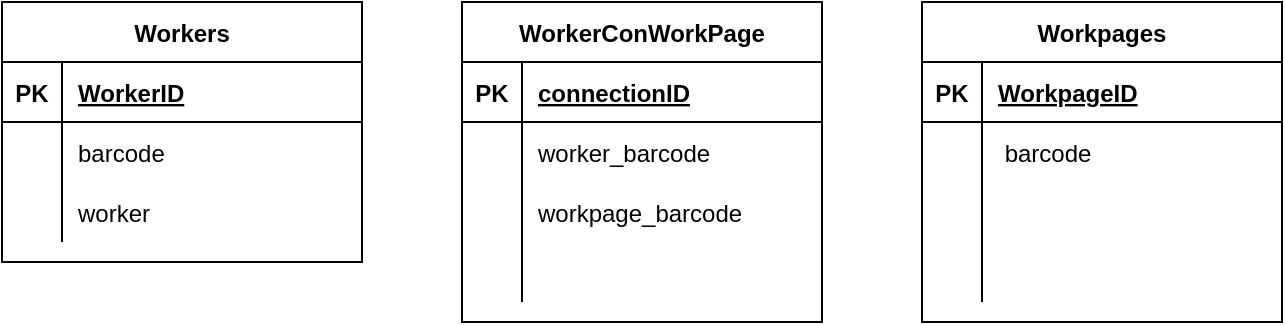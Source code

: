 <mxfile version="14.8.0" type="github">
  <diagram id="R2lEEEUBdFMjLlhIrx00" name="Page-1">
    <mxGraphModel dx="742" dy="555" grid="1" gridSize="10" guides="1" tooltips="1" connect="1" arrows="1" fold="1" page="1" pageScale="1" pageWidth="850" pageHeight="1100" math="0" shadow="0" extFonts="Permanent Marker^https://fonts.googleapis.com/css?family=Permanent+Marker">
      <root>
        <mxCell id="0" />
        <mxCell id="1" parent="0" />
        <mxCell id="8eJRQftMSm9HpoXStq76-1" value="Workers" style="shape=table;startSize=30;container=1;collapsible=1;childLayout=tableLayout;fixedRows=1;rowLines=0;fontStyle=1;align=center;resizeLast=1;" vertex="1" parent="1">
          <mxGeometry x="40" y="40" width="180" height="130" as="geometry" />
        </mxCell>
        <mxCell id="8eJRQftMSm9HpoXStq76-2" value="" style="shape=partialRectangle;collapsible=0;dropTarget=0;pointerEvents=0;fillColor=none;top=0;left=0;bottom=1;right=0;points=[[0,0.5],[1,0.5]];portConstraint=eastwest;" vertex="1" parent="8eJRQftMSm9HpoXStq76-1">
          <mxGeometry y="30" width="180" height="30" as="geometry" />
        </mxCell>
        <mxCell id="8eJRQftMSm9HpoXStq76-3" value="PK" style="shape=partialRectangle;connectable=0;fillColor=none;top=0;left=0;bottom=0;right=0;fontStyle=1;overflow=hidden;" vertex="1" parent="8eJRQftMSm9HpoXStq76-2">
          <mxGeometry width="30" height="30" as="geometry" />
        </mxCell>
        <mxCell id="8eJRQftMSm9HpoXStq76-4" value="WorkerID" style="shape=partialRectangle;connectable=0;fillColor=none;top=0;left=0;bottom=0;right=0;align=left;spacingLeft=6;fontStyle=5;overflow=hidden;" vertex="1" parent="8eJRQftMSm9HpoXStq76-2">
          <mxGeometry x="30" width="150" height="30" as="geometry" />
        </mxCell>
        <mxCell id="8eJRQftMSm9HpoXStq76-5" value="" style="shape=partialRectangle;collapsible=0;dropTarget=0;pointerEvents=0;fillColor=none;top=0;left=0;bottom=0;right=0;points=[[0,0.5],[1,0.5]];portConstraint=eastwest;" vertex="1" parent="8eJRQftMSm9HpoXStq76-1">
          <mxGeometry y="60" width="180" height="30" as="geometry" />
        </mxCell>
        <mxCell id="8eJRQftMSm9HpoXStq76-6" value="" style="shape=partialRectangle;connectable=0;fillColor=none;top=0;left=0;bottom=0;right=0;editable=1;overflow=hidden;" vertex="1" parent="8eJRQftMSm9HpoXStq76-5">
          <mxGeometry width="30" height="30" as="geometry" />
        </mxCell>
        <mxCell id="8eJRQftMSm9HpoXStq76-7" value="barcode" style="shape=partialRectangle;connectable=0;fillColor=none;top=0;left=0;bottom=0;right=0;align=left;spacingLeft=6;overflow=hidden;" vertex="1" parent="8eJRQftMSm9HpoXStq76-5">
          <mxGeometry x="30" width="150" height="30" as="geometry" />
        </mxCell>
        <mxCell id="8eJRQftMSm9HpoXStq76-8" value="" style="shape=partialRectangle;collapsible=0;dropTarget=0;pointerEvents=0;fillColor=none;top=0;left=0;bottom=0;right=0;points=[[0,0.5],[1,0.5]];portConstraint=eastwest;" vertex="1" parent="8eJRQftMSm9HpoXStq76-1">
          <mxGeometry y="90" width="180" height="30" as="geometry" />
        </mxCell>
        <mxCell id="8eJRQftMSm9HpoXStq76-9" value="" style="shape=partialRectangle;connectable=0;fillColor=none;top=0;left=0;bottom=0;right=0;editable=1;overflow=hidden;" vertex="1" parent="8eJRQftMSm9HpoXStq76-8">
          <mxGeometry width="30" height="30" as="geometry" />
        </mxCell>
        <mxCell id="8eJRQftMSm9HpoXStq76-10" value="worker" style="shape=partialRectangle;connectable=0;fillColor=none;top=0;left=0;bottom=0;right=0;align=left;spacingLeft=6;overflow=hidden;" vertex="1" parent="8eJRQftMSm9HpoXStq76-8">
          <mxGeometry x="30" width="150" height="30" as="geometry" />
        </mxCell>
        <mxCell id="8eJRQftMSm9HpoXStq76-14" value="Workpages" style="shape=table;startSize=30;container=1;collapsible=1;childLayout=tableLayout;fixedRows=1;rowLines=0;fontStyle=1;align=center;resizeLast=1;" vertex="1" parent="1">
          <mxGeometry x="500" y="40" width="180" height="160" as="geometry" />
        </mxCell>
        <mxCell id="8eJRQftMSm9HpoXStq76-15" value="" style="shape=partialRectangle;collapsible=0;dropTarget=0;pointerEvents=0;fillColor=none;top=0;left=0;bottom=1;right=0;points=[[0,0.5],[1,0.5]];portConstraint=eastwest;" vertex="1" parent="8eJRQftMSm9HpoXStq76-14">
          <mxGeometry y="30" width="180" height="30" as="geometry" />
        </mxCell>
        <mxCell id="8eJRQftMSm9HpoXStq76-16" value="PK" style="shape=partialRectangle;connectable=0;fillColor=none;top=0;left=0;bottom=0;right=0;fontStyle=1;overflow=hidden;" vertex="1" parent="8eJRQftMSm9HpoXStq76-15">
          <mxGeometry width="30" height="30" as="geometry" />
        </mxCell>
        <mxCell id="8eJRQftMSm9HpoXStq76-17" value="WorkpageID" style="shape=partialRectangle;connectable=0;fillColor=none;top=0;left=0;bottom=0;right=0;align=left;spacingLeft=6;fontStyle=5;overflow=hidden;" vertex="1" parent="8eJRQftMSm9HpoXStq76-15">
          <mxGeometry x="30" width="150" height="30" as="geometry" />
        </mxCell>
        <mxCell id="8eJRQftMSm9HpoXStq76-18" value="" style="shape=partialRectangle;collapsible=0;dropTarget=0;pointerEvents=0;fillColor=none;top=0;left=0;bottom=0;right=0;points=[[0,0.5],[1,0.5]];portConstraint=eastwest;" vertex="1" parent="8eJRQftMSm9HpoXStq76-14">
          <mxGeometry y="60" width="180" height="30" as="geometry" />
        </mxCell>
        <mxCell id="8eJRQftMSm9HpoXStq76-19" value="" style="shape=partialRectangle;connectable=0;fillColor=none;top=0;left=0;bottom=0;right=0;editable=1;overflow=hidden;" vertex="1" parent="8eJRQftMSm9HpoXStq76-18">
          <mxGeometry width="30" height="30" as="geometry" />
        </mxCell>
        <mxCell id="8eJRQftMSm9HpoXStq76-20" value=" barcode" style="shape=partialRectangle;connectable=0;fillColor=none;top=0;left=0;bottom=0;right=0;align=left;spacingLeft=6;overflow=hidden;" vertex="1" parent="8eJRQftMSm9HpoXStq76-18">
          <mxGeometry x="30" width="150" height="30" as="geometry" />
        </mxCell>
        <mxCell id="8eJRQftMSm9HpoXStq76-21" value="" style="shape=partialRectangle;collapsible=0;dropTarget=0;pointerEvents=0;fillColor=none;top=0;left=0;bottom=0;right=0;points=[[0,0.5],[1,0.5]];portConstraint=eastwest;" vertex="1" parent="8eJRQftMSm9HpoXStq76-14">
          <mxGeometry y="90" width="180" height="30" as="geometry" />
        </mxCell>
        <mxCell id="8eJRQftMSm9HpoXStq76-22" value="" style="shape=partialRectangle;connectable=0;fillColor=none;top=0;left=0;bottom=0;right=0;editable=1;overflow=hidden;" vertex="1" parent="8eJRQftMSm9HpoXStq76-21">
          <mxGeometry width="30" height="30" as="geometry" />
        </mxCell>
        <mxCell id="8eJRQftMSm9HpoXStq76-23" value="" style="shape=partialRectangle;connectable=0;fillColor=none;top=0;left=0;bottom=0;right=0;align=left;spacingLeft=6;overflow=hidden;" vertex="1" parent="8eJRQftMSm9HpoXStq76-21">
          <mxGeometry x="30" width="150" height="30" as="geometry" />
        </mxCell>
        <mxCell id="8eJRQftMSm9HpoXStq76-24" value="" style="shape=partialRectangle;collapsible=0;dropTarget=0;pointerEvents=0;fillColor=none;top=0;left=0;bottom=0;right=0;points=[[0,0.5],[1,0.5]];portConstraint=eastwest;" vertex="1" parent="8eJRQftMSm9HpoXStq76-14">
          <mxGeometry y="120" width="180" height="30" as="geometry" />
        </mxCell>
        <mxCell id="8eJRQftMSm9HpoXStq76-25" value="" style="shape=partialRectangle;connectable=0;fillColor=none;top=0;left=0;bottom=0;right=0;editable=1;overflow=hidden;" vertex="1" parent="8eJRQftMSm9HpoXStq76-24">
          <mxGeometry width="30" height="30" as="geometry" />
        </mxCell>
        <mxCell id="8eJRQftMSm9HpoXStq76-26" value="" style="shape=partialRectangle;connectable=0;fillColor=none;top=0;left=0;bottom=0;right=0;align=left;spacingLeft=6;overflow=hidden;" vertex="1" parent="8eJRQftMSm9HpoXStq76-24">
          <mxGeometry x="30" width="150" height="30" as="geometry" />
        </mxCell>
        <mxCell id="8eJRQftMSm9HpoXStq76-27" value="WorkerConWorkPage" style="shape=table;startSize=30;container=1;collapsible=1;childLayout=tableLayout;fixedRows=1;rowLines=0;fontStyle=1;align=center;resizeLast=1;" vertex="1" parent="1">
          <mxGeometry x="270" y="40" width="180" height="160" as="geometry" />
        </mxCell>
        <mxCell id="8eJRQftMSm9HpoXStq76-28" value="" style="shape=partialRectangle;collapsible=0;dropTarget=0;pointerEvents=0;fillColor=none;top=0;left=0;bottom=1;right=0;points=[[0,0.5],[1,0.5]];portConstraint=eastwest;" vertex="1" parent="8eJRQftMSm9HpoXStq76-27">
          <mxGeometry y="30" width="180" height="30" as="geometry" />
        </mxCell>
        <mxCell id="8eJRQftMSm9HpoXStq76-29" value="PK" style="shape=partialRectangle;connectable=0;fillColor=none;top=0;left=0;bottom=0;right=0;fontStyle=1;overflow=hidden;" vertex="1" parent="8eJRQftMSm9HpoXStq76-28">
          <mxGeometry width="30" height="30" as="geometry" />
        </mxCell>
        <mxCell id="8eJRQftMSm9HpoXStq76-30" value="connectionID" style="shape=partialRectangle;connectable=0;fillColor=none;top=0;left=0;bottom=0;right=0;align=left;spacingLeft=6;fontStyle=5;overflow=hidden;" vertex="1" parent="8eJRQftMSm9HpoXStq76-28">
          <mxGeometry x="30" width="150" height="30" as="geometry" />
        </mxCell>
        <mxCell id="8eJRQftMSm9HpoXStq76-31" value="" style="shape=partialRectangle;collapsible=0;dropTarget=0;pointerEvents=0;fillColor=none;top=0;left=0;bottom=0;right=0;points=[[0,0.5],[1,0.5]];portConstraint=eastwest;" vertex="1" parent="8eJRQftMSm9HpoXStq76-27">
          <mxGeometry y="60" width="180" height="30" as="geometry" />
        </mxCell>
        <mxCell id="8eJRQftMSm9HpoXStq76-32" value="" style="shape=partialRectangle;connectable=0;fillColor=none;top=0;left=0;bottom=0;right=0;editable=1;overflow=hidden;" vertex="1" parent="8eJRQftMSm9HpoXStq76-31">
          <mxGeometry width="30" height="30" as="geometry" />
        </mxCell>
        <mxCell id="8eJRQftMSm9HpoXStq76-33" value="worker_barcode" style="shape=partialRectangle;connectable=0;fillColor=none;top=0;left=0;bottom=0;right=0;align=left;spacingLeft=6;overflow=hidden;" vertex="1" parent="8eJRQftMSm9HpoXStq76-31">
          <mxGeometry x="30" width="150" height="30" as="geometry" />
        </mxCell>
        <mxCell id="8eJRQftMSm9HpoXStq76-34" value="" style="shape=partialRectangle;collapsible=0;dropTarget=0;pointerEvents=0;fillColor=none;top=0;left=0;bottom=0;right=0;points=[[0,0.5],[1,0.5]];portConstraint=eastwest;" vertex="1" parent="8eJRQftMSm9HpoXStq76-27">
          <mxGeometry y="90" width="180" height="30" as="geometry" />
        </mxCell>
        <mxCell id="8eJRQftMSm9HpoXStq76-35" value="" style="shape=partialRectangle;connectable=0;fillColor=none;top=0;left=0;bottom=0;right=0;editable=1;overflow=hidden;" vertex="1" parent="8eJRQftMSm9HpoXStq76-34">
          <mxGeometry width="30" height="30" as="geometry" />
        </mxCell>
        <mxCell id="8eJRQftMSm9HpoXStq76-36" value="workpage_barcode" style="shape=partialRectangle;connectable=0;fillColor=none;top=0;left=0;bottom=0;right=0;align=left;spacingLeft=6;overflow=hidden;" vertex="1" parent="8eJRQftMSm9HpoXStq76-34">
          <mxGeometry x="30" width="150" height="30" as="geometry" />
        </mxCell>
        <mxCell id="8eJRQftMSm9HpoXStq76-37" value="" style="shape=partialRectangle;collapsible=0;dropTarget=0;pointerEvents=0;fillColor=none;top=0;left=0;bottom=0;right=0;points=[[0,0.5],[1,0.5]];portConstraint=eastwest;" vertex="1" parent="8eJRQftMSm9HpoXStq76-27">
          <mxGeometry y="120" width="180" height="30" as="geometry" />
        </mxCell>
        <mxCell id="8eJRQftMSm9HpoXStq76-38" value="" style="shape=partialRectangle;connectable=0;fillColor=none;top=0;left=0;bottom=0;right=0;editable=1;overflow=hidden;" vertex="1" parent="8eJRQftMSm9HpoXStq76-37">
          <mxGeometry width="30" height="30" as="geometry" />
        </mxCell>
        <mxCell id="8eJRQftMSm9HpoXStq76-39" value="" style="shape=partialRectangle;connectable=0;fillColor=none;top=0;left=0;bottom=0;right=0;align=left;spacingLeft=6;overflow=hidden;" vertex="1" parent="8eJRQftMSm9HpoXStq76-37">
          <mxGeometry x="30" width="150" height="30" as="geometry" />
        </mxCell>
      </root>
    </mxGraphModel>
  </diagram>
</mxfile>
